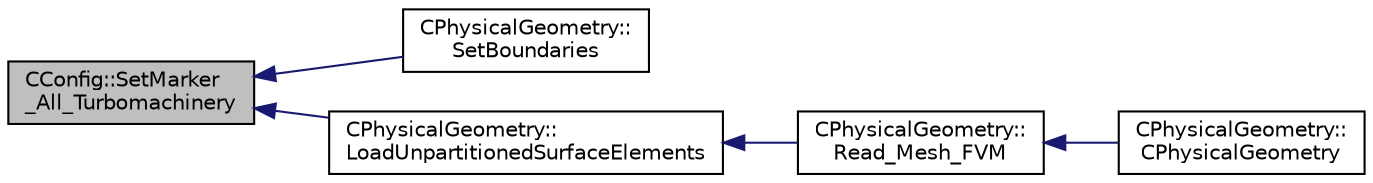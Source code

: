 digraph "CConfig::SetMarker_All_Turbomachinery"
{
  edge [fontname="Helvetica",fontsize="10",labelfontname="Helvetica",labelfontsize="10"];
  node [fontname="Helvetica",fontsize="10",shape=record];
  rankdir="LR";
  Node14938 [label="CConfig::SetMarker\l_All_Turbomachinery",height=0.2,width=0.4,color="black", fillcolor="grey75", style="filled", fontcolor="black"];
  Node14938 -> Node14939 [dir="back",color="midnightblue",fontsize="10",style="solid",fontname="Helvetica"];
  Node14939 [label="CPhysicalGeometry::\lSetBoundaries",height=0.2,width=0.4,color="black", fillcolor="white", style="filled",URL="$class_c_physical_geometry.html#a1350e4d05928db566e3d14fa5dc2587a",tooltip="Set the send receive boundaries of the grid. "];
  Node14938 -> Node14940 [dir="back",color="midnightblue",fontsize="10",style="solid",fontname="Helvetica"];
  Node14940 [label="CPhysicalGeometry::\lLoadUnpartitionedSurfaceElements",height=0.2,width=0.4,color="black", fillcolor="white", style="filled",URL="$class_c_physical_geometry.html#a23692062ec01893ef6b5ae53fcbbf022",tooltip="Loads the boundary elements (markers) from the mesh reader object into the primal element data struct..."];
  Node14940 -> Node14941 [dir="back",color="midnightblue",fontsize="10",style="solid",fontname="Helvetica"];
  Node14941 [label="CPhysicalGeometry::\lRead_Mesh_FVM",height=0.2,width=0.4,color="black", fillcolor="white", style="filled",URL="$class_c_physical_geometry.html#ad4096218a43c6a5ec4c56576c0c30e5b",tooltip="Reads the geometry of the grid and adjust the boundary conditions with the configuration file in para..."];
  Node14941 -> Node14942 [dir="back",color="midnightblue",fontsize="10",style="solid",fontname="Helvetica"];
  Node14942 [label="CPhysicalGeometry::\lCPhysicalGeometry",height=0.2,width=0.4,color="black", fillcolor="white", style="filled",URL="$class_c_physical_geometry.html#a075a737b341a64de5463ddd41096692e",tooltip="Reads the geometry of the grid and adjust the boundary conditions with the configuration file..."];
}
